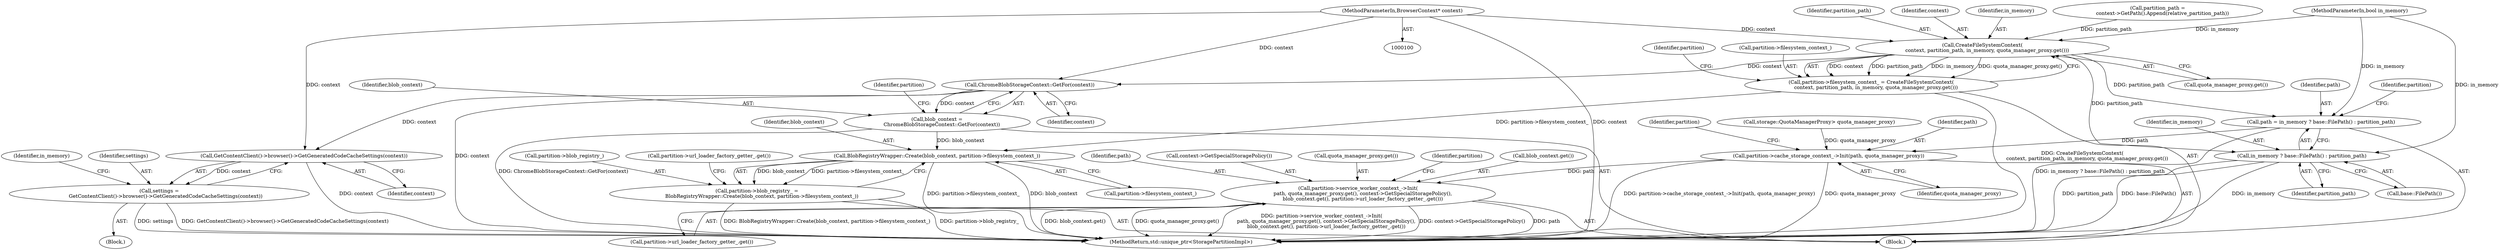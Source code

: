 digraph "0_Chrome_ba169c14aa9cc2efd708a878ae21ff34f3898fe0_2@pointer" {
"1000101" [label="(MethodParameterIn,BrowserContext* context)"];
"1000146" [label="(Call,CreateFileSystemContext(\n      context, partition_path, in_memory, quota_manager_proxy.get()))"];
"1000142" [label="(Call,partition->filesystem_context_ = CreateFileSystemContext(\n      context, partition_path, in_memory, quota_manager_proxy.get()))"];
"1000321" [label="(Call,BlobRegistryWrapper::Create(blob_context, partition->filesystem_context_))"];
"1000317" [label="(Call,partition->blob_registry_ =\n      BlobRegistryWrapper::Create(blob_context, partition->filesystem_context_))"];
"1000179" [label="(Call,path = in_memory ? base::FilePath() : partition_path)"];
"1000197" [label="(Call,partition->cache_storage_context_->Init(path, quota_manager_proxy))"];
"1000311" [label="(Call,partition->service_worker_context_->Init(\n      path, quota_manager_proxy.get(), context->GetSpecialStoragePolicy(),\n      blob_context.get(), partition->url_loader_factory_getter_.get()))"];
"1000181" [label="(Call,in_memory ? base::FilePath() : partition_path)"];
"1000301" [label="(Call,ChromeBlobStorageContext::GetFor(context))"];
"1000299" [label="(Call,blob_context =\n      ChromeBlobStorageContext::GetFor(context))"];
"1000340" [label="(Call,GetContentClient()->browser()->GetGeneratedCodeCacheSettings(context))"];
"1000338" [label="(Call,settings =\n        GetContentClient()->browser()->GetGeneratedCodeCacheSettings(context))"];
"1000180" [label="(Identifier,path)"];
"1000114" [label="(Call,partition_path =\n      context->GetPath().Append(relative_partition_path))"];
"1000148" [label="(Identifier,partition_path)"];
"1000184" [label="(Identifier,partition_path)"];
"1000143" [label="(Call,partition->filesystem_context_)"];
"1000179" [label="(Call,path = in_memory ? base::FilePath() : partition_path)"];
"1000146" [label="(Call,CreateFileSystemContext(\n      context, partition_path, in_memory, quota_manager_proxy.get()))"];
"1000338" [label="(Call,settings =\n        GetContentClient()->browser()->GetGeneratedCodeCacheSettings(context))"];
"1000315" [label="(Call,blob_context.get())"];
"1000317" [label="(Call,partition->blob_registry_ =\n      BlobRegistryWrapper::Create(blob_context, partition->filesystem_context_))"];
"1000312" [label="(Identifier,path)"];
"1000340" [label="(Call,GetContentClient()->browser()->GetGeneratedCodeCacheSettings(context))"];
"1000316" [label="(Call,partition->url_loader_factory_getter_.get())"];
"1000322" [label="(Identifier,blob_context)"];
"1000311" [label="(Call,partition->service_worker_context_->Init(\n      path, quota_manager_proxy.get(), context->GetSpecialStoragePolicy(),\n      blob_context.get(), partition->url_loader_factory_getter_.get()))"];
"1000314" [label="(Call,context->GetSpecialStoragePolicy())"];
"1000199" [label="(Identifier,quota_manager_proxy)"];
"1000101" [label="(MethodParameterIn,BrowserContext* context)"];
"1000345" [label="(Identifier,in_memory)"];
"1000181" [label="(Call,in_memory ? base::FilePath() : partition_path)"];
"1000142" [label="(Call,partition->filesystem_context_ = CreateFileSystemContext(\n      context, partition_path, in_memory, quota_manager_proxy.get()))"];
"1000305" [label="(Identifier,partition)"];
"1000187" [label="(Identifier,partition)"];
"1000198" [label="(Identifier,path)"];
"1000313" [label="(Call,quota_manager_proxy.get())"];
"1000318" [label="(Call,partition->blob_registry_)"];
"1000341" [label="(Identifier,context)"];
"1000339" [label="(Identifier,settings)"];
"1000147" [label="(Identifier,context)"];
"1000327" [label="(Call,partition->url_loader_factory_getter_.get())"];
"1000301" [label="(Call,ChromeBlobStorageContext::GetFor(context))"];
"1000302" [label="(Identifier,context)"];
"1000150" [label="(Call,quota_manager_proxy.get())"];
"1000336" [label="(Block,)"];
"1000197" [label="(Call,partition->cache_storage_context_->Init(path, quota_manager_proxy))"];
"1000182" [label="(Identifier,in_memory)"];
"1000202" [label="(Identifier,partition)"];
"1000153" [label="(Identifier,partition)"];
"1000370" [label="(MethodReturn,std::unique_ptr<StoragePartitionImpl>)"];
"1000183" [label="(Call,base::FilePath())"];
"1000149" [label="(Identifier,in_memory)"];
"1000138" [label="(Call,storage::QuotaManagerProxy> quota_manager_proxy)"];
"1000319" [label="(Identifier,partition)"];
"1000105" [label="(Block,)"];
"1000299" [label="(Call,blob_context =\n      ChromeBlobStorageContext::GetFor(context))"];
"1000300" [label="(Identifier,blob_context)"];
"1000323" [label="(Call,partition->filesystem_context_)"];
"1000321" [label="(Call,BlobRegistryWrapper::Create(blob_context, partition->filesystem_context_))"];
"1000102" [label="(MethodParameterIn,bool in_memory)"];
"1000101" -> "1000100"  [label="AST: "];
"1000101" -> "1000370"  [label="DDG: context"];
"1000101" -> "1000146"  [label="DDG: context"];
"1000101" -> "1000301"  [label="DDG: context"];
"1000101" -> "1000340"  [label="DDG: context"];
"1000146" -> "1000142"  [label="AST: "];
"1000146" -> "1000150"  [label="CFG: "];
"1000147" -> "1000146"  [label="AST: "];
"1000148" -> "1000146"  [label="AST: "];
"1000149" -> "1000146"  [label="AST: "];
"1000150" -> "1000146"  [label="AST: "];
"1000142" -> "1000146"  [label="CFG: "];
"1000146" -> "1000142"  [label="DDG: context"];
"1000146" -> "1000142"  [label="DDG: partition_path"];
"1000146" -> "1000142"  [label="DDG: in_memory"];
"1000146" -> "1000142"  [label="DDG: quota_manager_proxy.get()"];
"1000114" -> "1000146"  [label="DDG: partition_path"];
"1000102" -> "1000146"  [label="DDG: in_memory"];
"1000146" -> "1000179"  [label="DDG: partition_path"];
"1000146" -> "1000181"  [label="DDG: partition_path"];
"1000146" -> "1000301"  [label="DDG: context"];
"1000142" -> "1000105"  [label="AST: "];
"1000143" -> "1000142"  [label="AST: "];
"1000153" -> "1000142"  [label="CFG: "];
"1000142" -> "1000370"  [label="DDG: CreateFileSystemContext(\n      context, partition_path, in_memory, quota_manager_proxy.get())"];
"1000142" -> "1000321"  [label="DDG: partition->filesystem_context_"];
"1000321" -> "1000317"  [label="AST: "];
"1000321" -> "1000323"  [label="CFG: "];
"1000322" -> "1000321"  [label="AST: "];
"1000323" -> "1000321"  [label="AST: "];
"1000317" -> "1000321"  [label="CFG: "];
"1000321" -> "1000370"  [label="DDG: blob_context"];
"1000321" -> "1000370"  [label="DDG: partition->filesystem_context_"];
"1000321" -> "1000317"  [label="DDG: blob_context"];
"1000321" -> "1000317"  [label="DDG: partition->filesystem_context_"];
"1000299" -> "1000321"  [label="DDG: blob_context"];
"1000317" -> "1000105"  [label="AST: "];
"1000318" -> "1000317"  [label="AST: "];
"1000327" -> "1000317"  [label="CFG: "];
"1000317" -> "1000370"  [label="DDG: partition->blob_registry_"];
"1000317" -> "1000370"  [label="DDG: BlobRegistryWrapper::Create(blob_context, partition->filesystem_context_)"];
"1000179" -> "1000105"  [label="AST: "];
"1000179" -> "1000181"  [label="CFG: "];
"1000180" -> "1000179"  [label="AST: "];
"1000181" -> "1000179"  [label="AST: "];
"1000187" -> "1000179"  [label="CFG: "];
"1000179" -> "1000370"  [label="DDG: in_memory ? base::FilePath() : partition_path"];
"1000102" -> "1000179"  [label="DDG: in_memory"];
"1000179" -> "1000197"  [label="DDG: path"];
"1000197" -> "1000105"  [label="AST: "];
"1000197" -> "1000199"  [label="CFG: "];
"1000198" -> "1000197"  [label="AST: "];
"1000199" -> "1000197"  [label="AST: "];
"1000202" -> "1000197"  [label="CFG: "];
"1000197" -> "1000370"  [label="DDG: partition->cache_storage_context_->Init(path, quota_manager_proxy)"];
"1000197" -> "1000370"  [label="DDG: quota_manager_proxy"];
"1000138" -> "1000197"  [label="DDG: quota_manager_proxy"];
"1000197" -> "1000311"  [label="DDG: path"];
"1000311" -> "1000105"  [label="AST: "];
"1000311" -> "1000316"  [label="CFG: "];
"1000312" -> "1000311"  [label="AST: "];
"1000313" -> "1000311"  [label="AST: "];
"1000314" -> "1000311"  [label="AST: "];
"1000315" -> "1000311"  [label="AST: "];
"1000316" -> "1000311"  [label="AST: "];
"1000319" -> "1000311"  [label="CFG: "];
"1000311" -> "1000370"  [label="DDG: path"];
"1000311" -> "1000370"  [label="DDG: blob_context.get()"];
"1000311" -> "1000370"  [label="DDG: quota_manager_proxy.get()"];
"1000311" -> "1000370"  [label="DDG: partition->service_worker_context_->Init(\n      path, quota_manager_proxy.get(), context->GetSpecialStoragePolicy(),\n      blob_context.get(), partition->url_loader_factory_getter_.get())"];
"1000311" -> "1000370"  [label="DDG: context->GetSpecialStoragePolicy()"];
"1000181" -> "1000183"  [label="CFG: "];
"1000181" -> "1000184"  [label="CFG: "];
"1000182" -> "1000181"  [label="AST: "];
"1000183" -> "1000181"  [label="AST: "];
"1000184" -> "1000181"  [label="AST: "];
"1000181" -> "1000370"  [label="DDG: in_memory"];
"1000181" -> "1000370"  [label="DDG: partition_path"];
"1000181" -> "1000370"  [label="DDG: base::FilePath()"];
"1000102" -> "1000181"  [label="DDG: in_memory"];
"1000301" -> "1000299"  [label="AST: "];
"1000301" -> "1000302"  [label="CFG: "];
"1000302" -> "1000301"  [label="AST: "];
"1000299" -> "1000301"  [label="CFG: "];
"1000301" -> "1000370"  [label="DDG: context"];
"1000301" -> "1000299"  [label="DDG: context"];
"1000301" -> "1000340"  [label="DDG: context"];
"1000299" -> "1000105"  [label="AST: "];
"1000300" -> "1000299"  [label="AST: "];
"1000305" -> "1000299"  [label="CFG: "];
"1000299" -> "1000370"  [label="DDG: ChromeBlobStorageContext::GetFor(context)"];
"1000340" -> "1000338"  [label="AST: "];
"1000340" -> "1000341"  [label="CFG: "];
"1000341" -> "1000340"  [label="AST: "];
"1000338" -> "1000340"  [label="CFG: "];
"1000340" -> "1000370"  [label="DDG: context"];
"1000340" -> "1000338"  [label="DDG: context"];
"1000338" -> "1000336"  [label="AST: "];
"1000339" -> "1000338"  [label="AST: "];
"1000345" -> "1000338"  [label="CFG: "];
"1000338" -> "1000370"  [label="DDG: settings"];
"1000338" -> "1000370"  [label="DDG: GetContentClient()->browser()->GetGeneratedCodeCacheSettings(context)"];
}
